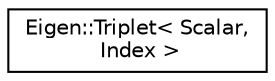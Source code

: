 digraph "Graphical Class Hierarchy"
{
  edge [fontname="Helvetica",fontsize="10",labelfontname="Helvetica",labelfontsize="10"];
  node [fontname="Helvetica",fontsize="10",shape=record];
  rankdir="LR";
  Node1 [label="Eigen::Triplet\< Scalar,\l Index \>",height=0.2,width=0.4,color="black", fillcolor="white", style="filled",URL="$class_eigen_1_1_triplet.html",tooltip="A small structure to hold a non zero as a triplet (i,j,value). "];
}
